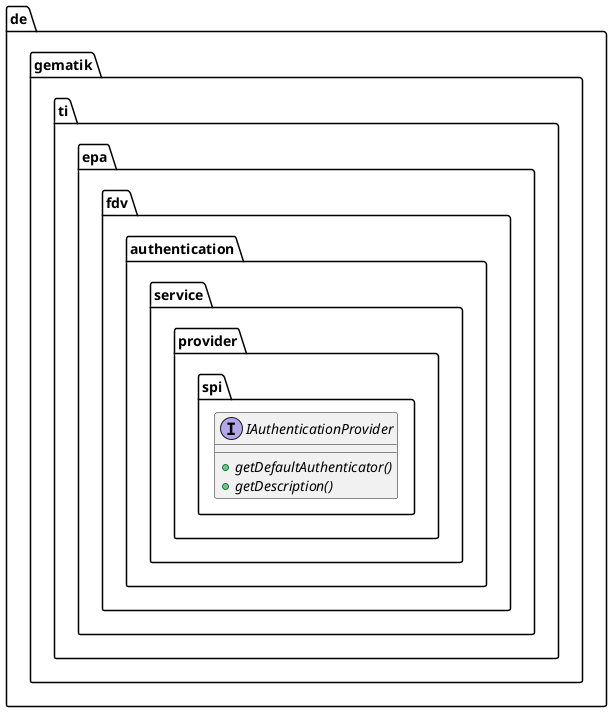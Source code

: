 @startuml


  namespace de.gematik.ti.epa.fdv.authentication.service.provider.spi {
    interface de.gematik.ti.epa.fdv.authentication.service.provider.spi.IAuthenticationProvider {
        {abstract} + getDefaultAuthenticator()
        {abstract} + getDescription()
    }
  }
  

@enduml
